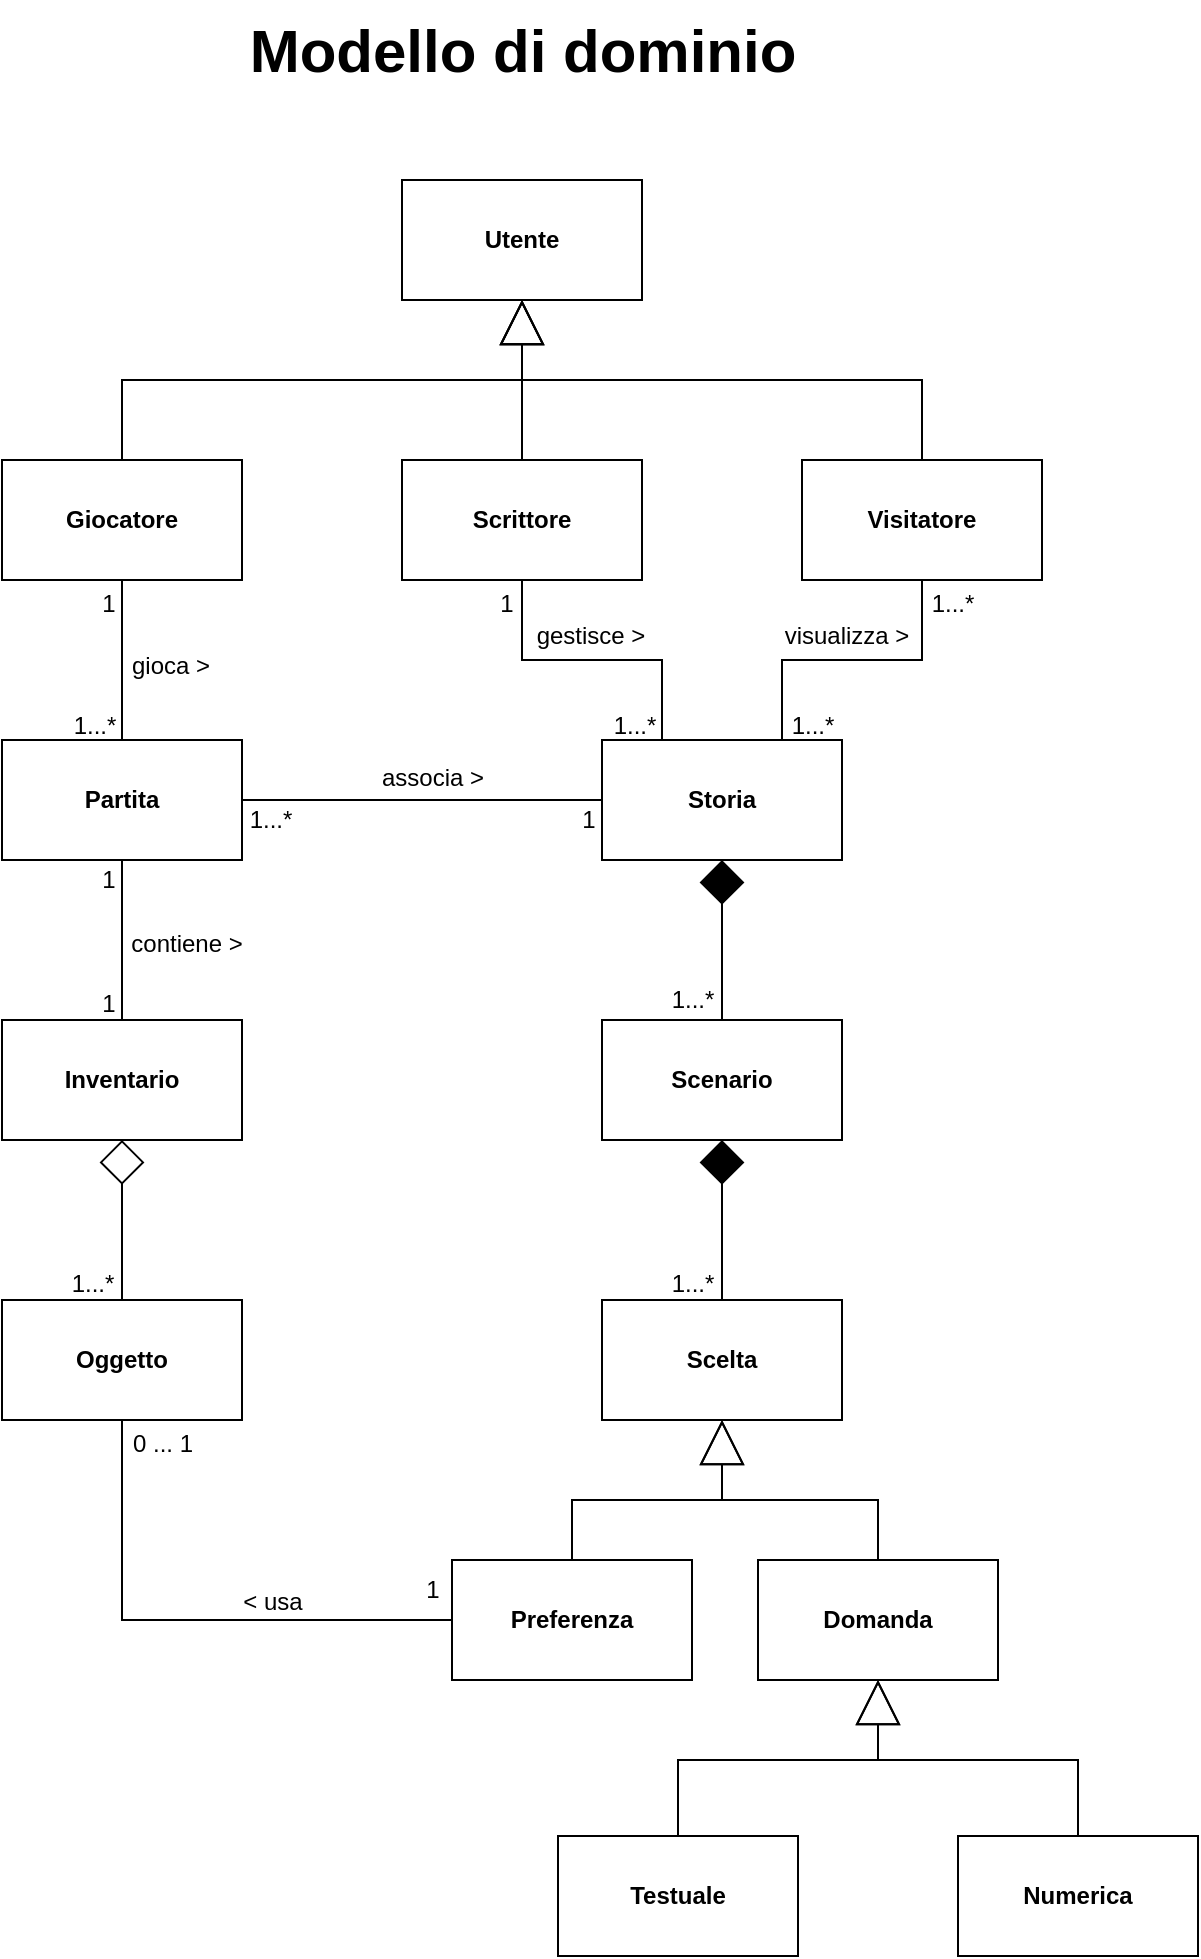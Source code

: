 <mxfile>
    <diagram id="wGKMZqnqqxmAoZc1p-1p" name="Page-1">
        <mxGraphModel dx="1058" dy="453" grid="1" gridSize="10" guides="1" tooltips="1" connect="1" arrows="1" fold="1" page="1" pageScale="1" pageWidth="850" pageHeight="1100" math="0" shadow="0">
            <root>
                <mxCell id="0"/>
                <mxCell id="1" parent="0"/>
                <mxCell id="89" style="edgeStyle=none;rounded=0;html=1;entryX=0.5;entryY=0;entryDx=0;entryDy=0;endArrow=none;endFill=0;endSize=20;startArrow=diamond;startFill=1;targetPerimeterSpacing=0;startSize=20;shadow=0;" parent="1" source="62" target="74" edge="1">
                    <mxGeometry relative="1" as="geometry"/>
                </mxCell>
                <mxCell id="62" value="&lt;b&gt;Storia&lt;/b&gt;" style="rounded=0;whiteSpace=wrap;html=1;shadow=0;" parent="1" vertex="1">
                    <mxGeometry x="465" y="390" width="120" height="60" as="geometry"/>
                </mxCell>
                <mxCell id="87" style="edgeStyle=none;rounded=0;html=1;entryX=0;entryY=0.5;entryDx=0;entryDy=0;endArrow=none;endFill=0;endSize=20;shadow=0;" parent="1" source="63" target="62" edge="1">
                    <mxGeometry relative="1" as="geometry"/>
                </mxCell>
                <mxCell id="88" style="edgeStyle=none;rounded=0;html=1;entryX=0.5;entryY=0;entryDx=0;entryDy=0;endArrow=none;endFill=0;endSize=20;shadow=0;" parent="1" source="63" target="68" edge="1">
                    <mxGeometry relative="1" as="geometry"/>
                </mxCell>
                <mxCell id="63" value="&lt;b&gt;Partita&lt;/b&gt;" style="rounded=0;whiteSpace=wrap;html=1;shadow=0;" parent="1" vertex="1">
                    <mxGeometry x="165" y="390" width="120" height="60" as="geometry"/>
                </mxCell>
                <mxCell id="70" style="edgeStyle=none;rounded=0;html=1;entryX=0.5;entryY=1;entryDx=0;entryDy=0;endArrow=block;endFill=0;endSize=20;shadow=0;" parent="1" source="64" target="67" edge="1">
                    <mxGeometry relative="1" as="geometry">
                        <Array as="points">
                            <mxPoint x="225" y="210"/>
                            <mxPoint x="425" y="210"/>
                        </Array>
                    </mxGeometry>
                </mxCell>
                <mxCell id="84" style="edgeStyle=none;rounded=0;html=1;endArrow=none;endFill=0;endSize=20;shadow=0;" parent="1" source="64" target="63" edge="1">
                    <mxGeometry relative="1" as="geometry"/>
                </mxCell>
                <mxCell id="64" value="&lt;b&gt;Giocatore&lt;/b&gt;" style="rounded=0;whiteSpace=wrap;html=1;shadow=0;" parent="1" vertex="1">
                    <mxGeometry x="165" y="250" width="120" height="60" as="geometry"/>
                </mxCell>
                <mxCell id="69" style="edgeStyle=none;rounded=0;html=1;entryX=0.5;entryY=1;entryDx=0;entryDy=0;endArrow=block;endFill=0;endSize=20;shadow=0;" parent="1" source="65" target="67" edge="1">
                    <mxGeometry relative="1" as="geometry"/>
                </mxCell>
                <mxCell id="85" style="edgeStyle=none;rounded=0;html=1;entryX=0.25;entryY=0;entryDx=0;entryDy=0;endArrow=none;endFill=0;endSize=20;shadow=0;" parent="1" source="65" target="62" edge="1">
                    <mxGeometry relative="1" as="geometry">
                        <Array as="points">
                            <mxPoint x="425" y="350"/>
                            <mxPoint x="495" y="350"/>
                        </Array>
                    </mxGeometry>
                </mxCell>
                <mxCell id="65" value="&lt;b&gt;Scrittore&lt;/b&gt;" style="rounded=0;whiteSpace=wrap;html=1;shadow=0;" parent="1" vertex="1">
                    <mxGeometry x="365" y="250" width="120" height="60" as="geometry"/>
                </mxCell>
                <mxCell id="71" style="edgeStyle=none;rounded=0;html=1;exitX=0.5;exitY=0;exitDx=0;exitDy=0;endArrow=block;endFill=0;endSize=20;shadow=0;" parent="1" source="66" edge="1">
                    <mxGeometry relative="1" as="geometry">
                        <mxPoint x="425" y="170" as="targetPoint"/>
                        <Array as="points">
                            <mxPoint x="625" y="210"/>
                            <mxPoint x="425" y="210"/>
                        </Array>
                    </mxGeometry>
                </mxCell>
                <mxCell id="86" style="edgeStyle=none;rounded=0;html=1;entryX=0.75;entryY=0;entryDx=0;entryDy=0;endArrow=none;endFill=0;endSize=20;shadow=0;" parent="1" source="66" target="62" edge="1">
                    <mxGeometry relative="1" as="geometry">
                        <Array as="points">
                            <mxPoint x="625" y="350"/>
                            <mxPoint x="555" y="350"/>
                        </Array>
                    </mxGeometry>
                </mxCell>
                <mxCell id="66" value="&lt;b&gt;Visitatore&lt;/b&gt;" style="rounded=0;whiteSpace=wrap;html=1;shadow=0;" parent="1" vertex="1">
                    <mxGeometry x="565" y="250" width="120" height="60" as="geometry"/>
                </mxCell>
                <mxCell id="67" value="&lt;b&gt;Utente&lt;/b&gt;" style="rounded=0;whiteSpace=wrap;html=1;shadow=0;" parent="1" vertex="1">
                    <mxGeometry x="365" y="110" width="120" height="60" as="geometry"/>
                </mxCell>
                <mxCell id="90" style="edgeStyle=none;rounded=0;html=1;entryX=0.5;entryY=0;entryDx=0;entryDy=0;endArrow=none;endFill=0;endSize=20;startSize=20;startArrow=diamond;startFill=0;shadow=0;" parent="1" source="68" target="76" edge="1">
                    <mxGeometry relative="1" as="geometry"/>
                </mxCell>
                <mxCell id="68" value="&lt;b&gt;Inventario&lt;/b&gt;" style="rounded=0;whiteSpace=wrap;html=1;shadow=0;" parent="1" vertex="1">
                    <mxGeometry x="165" y="530" width="120" height="60" as="geometry"/>
                </mxCell>
                <mxCell id="91" style="edgeStyle=none;rounded=0;html=1;exitX=0.5;exitY=1;exitDx=0;exitDy=0;entryX=0.5;entryY=0;entryDx=0;entryDy=0;endArrow=none;endFill=0;endSize=20;startSize=20;startArrow=diamond;startFill=1;shadow=0;" parent="1" source="74" target="75" edge="1">
                    <mxGeometry relative="1" as="geometry"/>
                </mxCell>
                <mxCell id="74" value="&lt;b&gt;Scenario&lt;/b&gt;" style="rounded=0;whiteSpace=wrap;html=1;shadow=0;" parent="1" vertex="1">
                    <mxGeometry x="465" y="530" width="120" height="60" as="geometry"/>
                </mxCell>
                <mxCell id="92" style="edgeStyle=none;rounded=0;html=1;entryX=0.5;entryY=1;entryDx=0;entryDy=0;endArrow=none;endFill=0;endSize=20;shadow=0;exitX=0;exitY=0.5;exitDx=0;exitDy=0;" parent="1" source="131" target="76" edge="1">
                    <mxGeometry relative="1" as="geometry">
                        <Array as="points">
                            <mxPoint x="225" y="830"/>
                        </Array>
                    </mxGeometry>
                </mxCell>
                <mxCell id="75" value="&lt;b&gt;Scelta&lt;/b&gt;" style="rounded=0;whiteSpace=wrap;html=1;shadow=0;" parent="1" vertex="1">
                    <mxGeometry x="465" y="670" width="120" height="60" as="geometry"/>
                </mxCell>
                <mxCell id="76" value="&lt;b&gt;Oggetto&lt;/b&gt;" style="rounded=0;whiteSpace=wrap;html=1;shadow=0;" parent="1" vertex="1">
                    <mxGeometry x="165" y="670" width="120" height="60" as="geometry"/>
                </mxCell>
                <mxCell id="132" style="edgeStyle=none;html=1;entryX=0.5;entryY=1;entryDx=0;entryDy=0;endArrow=block;endFill=0;rounded=0;startSize=6;endSize=20;" parent="1" source="79" target="75" edge="1">
                    <mxGeometry relative="1" as="geometry">
                        <Array as="points">
                            <mxPoint x="603" y="770"/>
                            <mxPoint x="525" y="770"/>
                        </Array>
                    </mxGeometry>
                </mxCell>
                <mxCell id="79" value="&lt;b&gt;Domanda&lt;/b&gt;" style="rounded=0;whiteSpace=wrap;html=1;shadow=0;" parent="1" vertex="1">
                    <mxGeometry x="543" y="800" width="120" height="60" as="geometry"/>
                </mxCell>
                <mxCell id="80" style="edgeStyle=none;rounded=0;html=1;entryX=0.5;entryY=1;entryDx=0;entryDy=0;endArrow=block;endFill=0;endSize=20;shadow=0;" parent="1" source="81" target="79" edge="1">
                    <mxGeometry relative="1" as="geometry">
                        <Array as="points">
                            <mxPoint x="503" y="900"/>
                            <mxPoint x="603" y="900"/>
                        </Array>
                    </mxGeometry>
                </mxCell>
                <mxCell id="81" value="&lt;b&gt;Testuale&lt;/b&gt;" style="rounded=0;whiteSpace=wrap;html=1;shadow=0;" parent="1" vertex="1">
                    <mxGeometry x="443" y="938" width="120" height="60" as="geometry"/>
                </mxCell>
                <mxCell id="82" style="edgeStyle=none;rounded=0;html=1;endArrow=block;endFill=0;endSize=20;shadow=0;" parent="1" source="83" target="79" edge="1">
                    <mxGeometry relative="1" as="geometry">
                        <mxPoint x="603" y="870" as="targetPoint"/>
                        <Array as="points">
                            <mxPoint x="703" y="900"/>
                            <mxPoint x="603" y="900"/>
                        </Array>
                    </mxGeometry>
                </mxCell>
                <mxCell id="83" value="&lt;b&gt;Numerica&lt;/b&gt;" style="rounded=0;whiteSpace=wrap;html=1;shadow=0;" parent="1" vertex="1">
                    <mxGeometry x="643" y="938" width="120" height="60" as="geometry"/>
                </mxCell>
                <mxCell id="94" value="1...*" style="text;html=1;align=center;verticalAlign=middle;resizable=0;points=[];autosize=1;strokeColor=none;fillColor=none;shadow=0;" parent="1" vertex="1">
                    <mxGeometry x="620" y="307" width="40" height="30" as="geometry"/>
                </mxCell>
                <mxCell id="95" value="1...*" style="text;html=1;align=center;verticalAlign=middle;resizable=0;points=[];autosize=1;strokeColor=none;fillColor=none;shadow=0;" parent="1" vertex="1">
                    <mxGeometry x="550" y="368" width="40" height="30" as="geometry"/>
                </mxCell>
                <mxCell id="96" value="1" style="text;html=1;align=center;verticalAlign=middle;resizable=0;points=[];autosize=1;strokeColor=none;fillColor=none;shadow=0;" parent="1" vertex="1">
                    <mxGeometry x="402" y="307" width="30" height="30" as="geometry"/>
                </mxCell>
                <mxCell id="97" value="1...*" style="text;html=1;align=center;verticalAlign=middle;resizable=0;points=[];autosize=1;strokeColor=none;fillColor=none;shadow=0;" parent="1" vertex="1">
                    <mxGeometry x="461" y="368" width="40" height="30" as="geometry"/>
                </mxCell>
                <mxCell id="98" value="1" style="text;html=1;align=center;verticalAlign=middle;resizable=0;points=[];autosize=1;strokeColor=none;fillColor=none;shadow=0;" parent="1" vertex="1">
                    <mxGeometry x="203" y="307" width="30" height="30" as="geometry"/>
                </mxCell>
                <mxCell id="102" value="1...*" style="text;html=1;align=center;verticalAlign=middle;resizable=0;points=[];autosize=1;strokeColor=none;fillColor=none;shadow=0;" parent="1" vertex="1">
                    <mxGeometry x="191" y="368" width="40" height="30" as="geometry"/>
                </mxCell>
                <mxCell id="103" value="1" style="text;html=1;align=center;verticalAlign=middle;resizable=0;points=[];autosize=1;strokeColor=none;fillColor=none;shadow=0;" parent="1" vertex="1">
                    <mxGeometry x="203" y="445" width="30" height="30" as="geometry"/>
                </mxCell>
                <mxCell id="104" value="1" style="text;html=1;align=center;verticalAlign=middle;resizable=0;points=[];autosize=1;strokeColor=none;fillColor=none;shadow=0;" parent="1" vertex="1">
                    <mxGeometry x="203" y="507" width="30" height="30" as="geometry"/>
                </mxCell>
                <mxCell id="105" value="1...*" style="text;html=1;align=center;verticalAlign=middle;resizable=0;points=[];autosize=1;strokeColor=none;fillColor=none;shadow=0;" parent="1" vertex="1">
                    <mxGeometry x="279" y="415" width="40" height="30" as="geometry"/>
                </mxCell>
                <mxCell id="106" value="1" style="text;html=1;align=center;verticalAlign=middle;resizable=0;points=[];autosize=1;strokeColor=none;fillColor=none;shadow=0;" parent="1" vertex="1">
                    <mxGeometry x="443" y="415" width="30" height="30" as="geometry"/>
                </mxCell>
                <mxCell id="107" value="1...*" style="text;html=1;align=center;verticalAlign=middle;resizable=0;points=[];autosize=1;strokeColor=none;fillColor=none;shadow=0;" parent="1" vertex="1">
                    <mxGeometry x="490" y="505" width="40" height="30" as="geometry"/>
                </mxCell>
                <mxCell id="108" value="1...*" style="text;html=1;align=center;verticalAlign=middle;resizable=0;points=[];autosize=1;strokeColor=none;fillColor=none;shadow=0;" parent="1" vertex="1">
                    <mxGeometry x="490" y="647" width="40" height="30" as="geometry"/>
                </mxCell>
                <mxCell id="109" value="1...*" style="text;html=1;align=center;verticalAlign=middle;resizable=0;points=[];autosize=1;strokeColor=none;fillColor=none;shadow=0;" parent="1" vertex="1">
                    <mxGeometry x="190" y="647" width="40" height="30" as="geometry"/>
                </mxCell>
                <mxCell id="112" value="0 ... 1" style="text;html=1;align=center;verticalAlign=middle;resizable=0;points=[];autosize=1;strokeColor=none;fillColor=none;shadow=0;" parent="1" vertex="1">
                    <mxGeometry x="220" y="727" width="50" height="30" as="geometry"/>
                </mxCell>
                <mxCell id="113" value="1" style="text;html=1;align=center;verticalAlign=middle;resizable=0;points=[];autosize=1;strokeColor=none;fillColor=none;shadow=0;" parent="1" vertex="1">
                    <mxGeometry x="365" y="800" width="30" height="30" as="geometry"/>
                </mxCell>
                <mxCell id="114" value="&lt;b&gt;Utente&lt;/b&gt;" style="rounded=0;whiteSpace=wrap;html=1;shadow=0;" parent="1" vertex="1">
                    <mxGeometry x="365" y="110" width="120" height="60" as="geometry"/>
                </mxCell>
                <mxCell id="115" value="&lt;b&gt;Giocatore&lt;/b&gt;" style="rounded=0;whiteSpace=wrap;html=1;shadow=0;" parent="1" vertex="1">
                    <mxGeometry x="165" y="250" width="120" height="60" as="geometry"/>
                </mxCell>
                <mxCell id="116" value="&lt;b&gt;Scrittore&lt;/b&gt;" style="rounded=0;whiteSpace=wrap;html=1;shadow=0;" parent="1" vertex="1">
                    <mxGeometry x="365" y="250" width="120" height="60" as="geometry"/>
                </mxCell>
                <mxCell id="117" value="&lt;b&gt;Visitatore&lt;/b&gt;" style="rounded=0;whiteSpace=wrap;html=1;shadow=0;" parent="1" vertex="1">
                    <mxGeometry x="565" y="250" width="120" height="60" as="geometry"/>
                </mxCell>
                <mxCell id="118" value="&lt;b&gt;Storia&lt;/b&gt;" style="rounded=0;whiteSpace=wrap;html=1;shadow=0;" parent="1" vertex="1">
                    <mxGeometry x="465" y="390" width="120" height="60" as="geometry"/>
                </mxCell>
                <mxCell id="119" value="&lt;b&gt;Partita&lt;/b&gt;" style="rounded=0;whiteSpace=wrap;html=1;shadow=0;" parent="1" vertex="1">
                    <mxGeometry x="165" y="390" width="120" height="60" as="geometry"/>
                </mxCell>
                <mxCell id="120" value="gioca &amp;gt;" style="text;html=1;align=center;verticalAlign=middle;resizable=0;points=[];autosize=1;strokeColor=none;fillColor=none;shadow=0;" parent="1" vertex="1">
                    <mxGeometry x="219" y="338" width="60" height="30" as="geometry"/>
                </mxCell>
                <mxCell id="121" value="associa &amp;gt;" style="text;html=1;align=center;verticalAlign=middle;resizable=0;points=[];autosize=1;strokeColor=none;fillColor=none;shadow=0;" parent="1" vertex="1">
                    <mxGeometry x="345" y="394" width="70" height="30" as="geometry"/>
                </mxCell>
                <mxCell id="122" value="gestisce &amp;gt;" style="text;html=1;align=center;verticalAlign=middle;resizable=0;points=[];autosize=1;strokeColor=none;fillColor=none;shadow=0;" parent="1" vertex="1">
                    <mxGeometry x="419" y="323" width="80" height="30" as="geometry"/>
                </mxCell>
                <mxCell id="124" value="visualizza &amp;gt;" style="text;html=1;align=center;verticalAlign=middle;resizable=0;points=[];autosize=1;strokeColor=none;fillColor=none;shadow=0;" parent="1" vertex="1">
                    <mxGeometry x="542" y="323" width="90" height="30" as="geometry"/>
                </mxCell>
                <mxCell id="125" value="contiene &amp;gt;" style="text;html=1;align=center;verticalAlign=middle;resizable=0;points=[];autosize=1;strokeColor=none;fillColor=none;shadow=0;" parent="1" vertex="1">
                    <mxGeometry x="217" y="477" width="80" height="30" as="geometry"/>
                </mxCell>
                <mxCell id="126" value="&amp;lt; usa" style="text;html=1;align=center;verticalAlign=middle;resizable=0;points=[];autosize=1;strokeColor=none;fillColor=none;shadow=0;" parent="1" vertex="1">
                    <mxGeometry x="275" y="806" width="50" height="30" as="geometry"/>
                </mxCell>
                <mxCell id="128" value="&lt;b&gt;&lt;font style=&quot;font-size: 30px;&quot;&gt;Modello di dominio&lt;/font&gt;&lt;/b&gt;" style="text;html=1;align=center;verticalAlign=middle;resizable=0;points=[];autosize=1;strokeColor=none;fillColor=none;" parent="1" vertex="1">
                    <mxGeometry x="275" y="20" width="300" height="50" as="geometry"/>
                </mxCell>
                <mxCell id="133" style="edgeStyle=none;html=1;entryX=0.5;entryY=1;entryDx=0;entryDy=0;endArrow=block;endFill=0;exitX=0.5;exitY=0;exitDx=0;exitDy=0;rounded=0;endSize=20;" parent="1" source="131" target="75" edge="1">
                    <mxGeometry relative="1" as="geometry">
                        <Array as="points">
                            <mxPoint x="450" y="770"/>
                            <mxPoint x="525" y="770"/>
                        </Array>
                    </mxGeometry>
                </mxCell>
                <mxCell id="131" value="&lt;b&gt;Preferenza&lt;/b&gt;" style="rounded=0;whiteSpace=wrap;html=1;shadow=0;" parent="1" vertex="1">
                    <mxGeometry x="390" y="800" width="120" height="60" as="geometry"/>
                </mxCell>
            </root>
        </mxGraphModel>
    </diagram>
</mxfile>